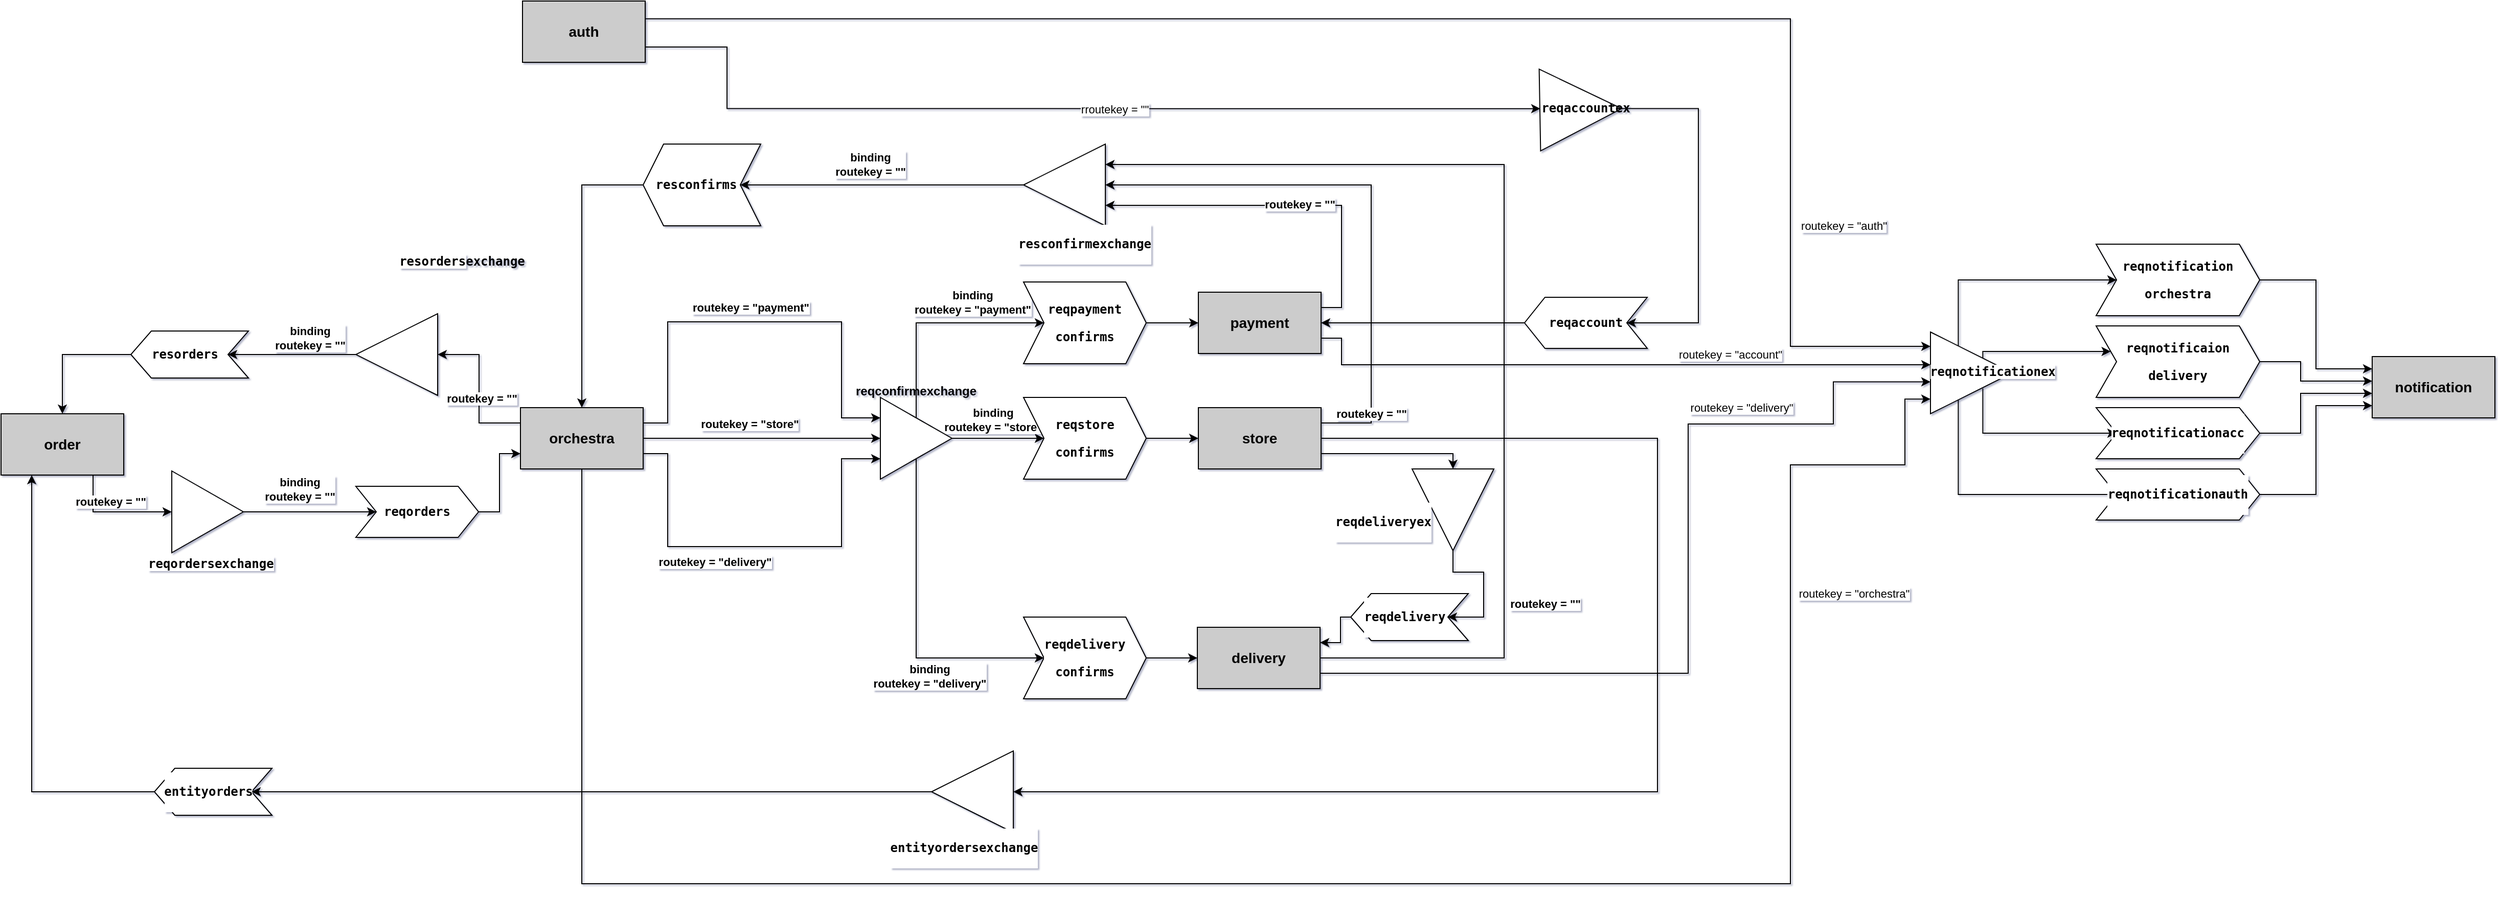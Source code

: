 <mxfile version="23.1.7" type="device">
  <diagram id="87BxgyQvodVHWM3heqh9" name="quuestructure">
    <mxGraphModel dx="3695" dy="1800" grid="1" gridSize="10" guides="1" tooltips="1" connect="1" arrows="1" fold="1" page="1" pageScale="1" pageWidth="827" pageHeight="1169" background="#ffffff" math="0" shadow="1">
      <root>
        <mxCell id="0" />
        <mxCell id="1" parent="0" />
        <mxCell id="OGI2ZfjvUltXztTD1yBJ-9" style="edgeStyle=orthogonalEdgeStyle;rounded=0;orthogonalLoop=1;jettySize=auto;html=1;exitX=0.75;exitY=1;exitDx=0;exitDy=0;entryX=0;entryY=0.5;entryDx=0;entryDy=0;" parent="1" source="TeWx9pcrd8z7VmYvdYut-1" target="OGI2ZfjvUltXztTD1yBJ-6" edge="1">
          <mxGeometry relative="1" as="geometry" />
        </mxCell>
        <mxCell id="OGI2ZfjvUltXztTD1yBJ-14" value="routekey = &quot;&quot;" style="edgeLabel;html=1;align=center;verticalAlign=middle;resizable=0;points=[];fontStyle=1" parent="OGI2ZfjvUltXztTD1yBJ-9" vertex="1" connectable="0">
          <mxGeometry x="-0.126" relative="1" as="geometry">
            <mxPoint x="3" y="-10" as="offset" />
          </mxGeometry>
        </mxCell>
        <mxCell id="TeWx9pcrd8z7VmYvdYut-1" value="order" style="rounded=0;whiteSpace=wrap;html=1;fontStyle=1;fontSize=14;fillColor=#CCCCCC;" parent="1" vertex="1">
          <mxGeometry x="-802" y="500" width="120" height="60" as="geometry" />
        </mxCell>
        <mxCell id="OGI2ZfjvUltXztTD1yBJ-18" style="edgeStyle=orthogonalEdgeStyle;rounded=0;orthogonalLoop=1;jettySize=auto;html=1;exitX=0;exitY=0.25;exitDx=0;exitDy=0;entryX=0;entryY=0.5;entryDx=0;entryDy=0;" parent="1" source="OGI2ZfjvUltXztTD1yBJ-1" target="OGI2ZfjvUltXztTD1yBJ-17" edge="1">
          <mxGeometry relative="1" as="geometry" />
        </mxCell>
        <mxCell id="OGI2ZfjvUltXztTD1yBJ-19" value="routekey = &quot;&quot;" style="edgeLabel;html=1;align=center;verticalAlign=middle;resizable=0;points=[];fontStyle=1" parent="OGI2ZfjvUltXztTD1yBJ-18" vertex="1" connectable="0">
          <mxGeometry x="-0.127" y="-2" relative="1" as="geometry">
            <mxPoint as="offset" />
          </mxGeometry>
        </mxCell>
        <mxCell id="OGI2ZfjvUltXztTD1yBJ-27" style="edgeStyle=orthogonalEdgeStyle;rounded=0;orthogonalLoop=1;jettySize=auto;html=1;exitX=1;exitY=0.25;exitDx=0;exitDy=0;entryX=0;entryY=0.25;entryDx=0;entryDy=0;" parent="1" source="OGI2ZfjvUltXztTD1yBJ-1" target="OGI2ZfjvUltXztTD1yBJ-26" edge="1">
          <mxGeometry relative="1" as="geometry">
            <Array as="points">
              <mxPoint x="-150" y="509" />
              <mxPoint x="-150" y="410" />
              <mxPoint x="20" y="410" />
              <mxPoint x="20" y="504" />
            </Array>
          </mxGeometry>
        </mxCell>
        <mxCell id="OGI2ZfjvUltXztTD1yBJ-30" value="routekey = &quot;payment&quot;" style="edgeLabel;html=1;align=center;verticalAlign=middle;resizable=0;points=[];fontStyle=1" parent="OGI2ZfjvUltXztTD1yBJ-27" vertex="1" connectable="0">
          <mxGeometry x="-0.296" relative="1" as="geometry">
            <mxPoint x="54" y="-14" as="offset" />
          </mxGeometry>
        </mxCell>
        <mxCell id="OGI2ZfjvUltXztTD1yBJ-28" style="edgeStyle=orthogonalEdgeStyle;rounded=0;orthogonalLoop=1;jettySize=auto;html=1;exitX=1;exitY=0.5;exitDx=0;exitDy=0;" parent="1" source="OGI2ZfjvUltXztTD1yBJ-1" target="OGI2ZfjvUltXztTD1yBJ-26" edge="1">
          <mxGeometry relative="1" as="geometry" />
        </mxCell>
        <mxCell id="OGI2ZfjvUltXztTD1yBJ-32" value="routekey = &quot;store&quot;" style="edgeLabel;html=1;align=center;verticalAlign=middle;resizable=0;points=[];fontStyle=1" parent="OGI2ZfjvUltXztTD1yBJ-28" vertex="1" connectable="0">
          <mxGeometry x="-0.233" y="1" relative="1" as="geometry">
            <mxPoint x="15" y="-13" as="offset" />
          </mxGeometry>
        </mxCell>
        <mxCell id="OGI2ZfjvUltXztTD1yBJ-29" style="edgeStyle=orthogonalEdgeStyle;rounded=0;orthogonalLoop=1;jettySize=auto;html=1;exitX=1;exitY=0.75;exitDx=0;exitDy=0;entryX=0;entryY=0.75;entryDx=0;entryDy=0;" parent="1" source="OGI2ZfjvUltXztTD1yBJ-1" target="OGI2ZfjvUltXztTD1yBJ-26" edge="1">
          <mxGeometry relative="1" as="geometry">
            <Array as="points">
              <mxPoint x="-150" y="539" />
              <mxPoint x="-150" y="630" />
              <mxPoint x="20" y="630" />
              <mxPoint x="20" y="544" />
            </Array>
          </mxGeometry>
        </mxCell>
        <mxCell id="OGI2ZfjvUltXztTD1yBJ-31" value="routekey = &quot;delivery&quot;" style="edgeLabel;html=1;align=center;verticalAlign=middle;resizable=0;points=[];fontStyle=1" parent="OGI2ZfjvUltXztTD1yBJ-29" vertex="1" connectable="0">
          <mxGeometry x="-0.215" y="1" relative="1" as="geometry">
            <mxPoint y="16" as="offset" />
          </mxGeometry>
        </mxCell>
        <mxCell id="cz1an13Cb-ffX7jSRgFZ-5" style="edgeStyle=orthogonalEdgeStyle;rounded=0;orthogonalLoop=1;jettySize=auto;html=1;exitX=0.5;exitY=1;exitDx=0;exitDy=0;entryX=0;entryY=0.82;entryDx=0;entryDy=0;entryPerimeter=0;" parent="1" source="OGI2ZfjvUltXztTD1yBJ-1" target="cz1an13Cb-ffX7jSRgFZ-3" edge="1">
          <mxGeometry relative="1" as="geometry">
            <Array as="points">
              <mxPoint x="-234" y="960" />
              <mxPoint x="948" y="960" />
              <mxPoint x="948" y="550" />
              <mxPoint x="1060" y="550" />
              <mxPoint x="1060" y="486" />
            </Array>
          </mxGeometry>
        </mxCell>
        <mxCell id="cz1an13Cb-ffX7jSRgFZ-31" value="routekey = &quot;orchestra&quot;" style="edgeLabel;html=1;align=center;verticalAlign=middle;resizable=0;points=[];" parent="cz1an13Cb-ffX7jSRgFZ-5" vertex="1" connectable="0">
          <mxGeometry x="-0.267" y="2" relative="1" as="geometry">
            <mxPoint x="844" y="-282" as="offset" />
          </mxGeometry>
        </mxCell>
        <mxCell id="OGI2ZfjvUltXztTD1yBJ-1" value="orchestra" style="rounded=0;whiteSpace=wrap;html=1;fontSize=14;fontStyle=1;fillColor=#CCCCCC;" parent="1" vertex="1">
          <mxGeometry x="-294" y="494" width="120" height="60" as="geometry" />
        </mxCell>
        <mxCell id="OGI2ZfjvUltXztTD1yBJ-48" style="edgeStyle=orthogonalEdgeStyle;rounded=0;orthogonalLoop=1;jettySize=auto;html=1;exitX=1;exitY=0.25;exitDx=0;exitDy=0;entryX=0;entryY=0.25;entryDx=0;entryDy=0;" parent="1" source="OGI2ZfjvUltXztTD1yBJ-2" target="OGI2ZfjvUltXztTD1yBJ-46" edge="1">
          <mxGeometry relative="1" as="geometry" />
        </mxCell>
        <mxCell id="OGI2ZfjvUltXztTD1yBJ-56" value="routekey = &quot;&quot;" style="edgeLabel;html=1;align=center;verticalAlign=middle;resizable=0;points=[];fontStyle=1" parent="OGI2ZfjvUltXztTD1yBJ-48" vertex="1" connectable="0">
          <mxGeometry x="-0.429" y="1" relative="1" as="geometry">
            <mxPoint x="-40" y="-21" as="offset" />
          </mxGeometry>
        </mxCell>
        <mxCell id="OGI2ZfjvUltXztTD1yBJ-2" value="payment" style="rounded=0;whiteSpace=wrap;html=1;fontStyle=1;fontSize=14;fillColor=#CCCCCC;" parent="1" vertex="1">
          <mxGeometry x="369" y="381" width="120" height="60" as="geometry" />
        </mxCell>
        <mxCell id="OGI2ZfjvUltXztTD1yBJ-49" style="edgeStyle=orthogonalEdgeStyle;rounded=0;orthogonalLoop=1;jettySize=auto;html=1;exitX=1;exitY=0.25;exitDx=0;exitDy=0;entryX=0;entryY=0.5;entryDx=0;entryDy=0;" parent="1" source="OGI2ZfjvUltXztTD1yBJ-3" target="OGI2ZfjvUltXztTD1yBJ-46" edge="1">
          <mxGeometry relative="1" as="geometry">
            <Array as="points">
              <mxPoint x="538" y="509" />
              <mxPoint x="538" y="276" />
            </Array>
          </mxGeometry>
        </mxCell>
        <mxCell id="OGI2ZfjvUltXztTD1yBJ-57" value="routekey = &quot;&quot;" style="edgeLabel;html=1;align=center;verticalAlign=middle;resizable=0;points=[];fontStyle=1" parent="OGI2ZfjvUltXztTD1yBJ-49" vertex="1" connectable="0">
          <mxGeometry x="-0.139" y="-2" relative="1" as="geometry">
            <mxPoint x="-2" y="175" as="offset" />
          </mxGeometry>
        </mxCell>
        <mxCell id="w-dC9MA27nYraJP2hDXT-7" style="edgeStyle=orthogonalEdgeStyle;rounded=0;orthogonalLoop=1;jettySize=auto;html=1;exitX=1;exitY=0.5;exitDx=0;exitDy=0;entryX=0;entryY=0.5;entryDx=0;entryDy=0;" parent="1" source="OGI2ZfjvUltXztTD1yBJ-3" target="w-dC9MA27nYraJP2hDXT-3" edge="1">
          <mxGeometry relative="1" as="geometry">
            <Array as="points">
              <mxPoint x="818" y="524" />
              <mxPoint x="818" y="870" />
            </Array>
          </mxGeometry>
        </mxCell>
        <mxCell id="w-dC9MA27nYraJP2hDXT-9" style="edgeStyle=orthogonalEdgeStyle;rounded=0;orthogonalLoop=1;jettySize=auto;html=1;exitX=1;exitY=0.75;exitDx=0;exitDy=0;entryX=0;entryY=0.5;entryDx=0;entryDy=0;" parent="1" source="OGI2ZfjvUltXztTD1yBJ-3" target="w-dC9MA27nYraJP2hDXT-8" edge="1">
          <mxGeometry relative="1" as="geometry">
            <Array as="points">
              <mxPoint x="618" y="539" />
            </Array>
          </mxGeometry>
        </mxCell>
        <mxCell id="OGI2ZfjvUltXztTD1yBJ-3" value="store" style="rounded=0;whiteSpace=wrap;html=1;fontStyle=1;fontSize=14;fillColor=#CCCCCC;" parent="1" vertex="1">
          <mxGeometry x="369" y="494" width="120" height="60" as="geometry" />
        </mxCell>
        <mxCell id="OGI2ZfjvUltXztTD1yBJ-50" style="edgeStyle=orthogonalEdgeStyle;rounded=0;orthogonalLoop=1;jettySize=auto;html=1;exitX=1;exitY=0.5;exitDx=0;exitDy=0;entryX=0;entryY=0.75;entryDx=0;entryDy=0;" parent="1" source="OGI2ZfjvUltXztTD1yBJ-4" target="OGI2ZfjvUltXztTD1yBJ-46" edge="1">
          <mxGeometry relative="1" as="geometry">
            <Array as="points">
              <mxPoint x="668" y="739" />
              <mxPoint x="668" y="256" />
            </Array>
          </mxGeometry>
        </mxCell>
        <mxCell id="OGI2ZfjvUltXztTD1yBJ-58" value="routekey = &quot;&quot;" style="edgeLabel;html=1;align=center;verticalAlign=middle;resizable=0;points=[];fontStyle=1" parent="OGI2ZfjvUltXztTD1yBJ-50" vertex="1" connectable="0">
          <mxGeometry x="-0.268" y="1" relative="1" as="geometry">
            <mxPoint x="41" y="152" as="offset" />
          </mxGeometry>
        </mxCell>
        <mxCell id="cz1an13Cb-ffX7jSRgFZ-9" style="edgeStyle=orthogonalEdgeStyle;rounded=0;orthogonalLoop=1;jettySize=auto;html=1;exitX=1;exitY=0.75;exitDx=0;exitDy=0;entryX=0;entryY=0.61;entryDx=0;entryDy=0;entryPerimeter=0;" parent="1" source="OGI2ZfjvUltXztTD1yBJ-4" target="cz1an13Cb-ffX7jSRgFZ-3" edge="1">
          <mxGeometry relative="1" as="geometry">
            <mxPoint x="-222" y="667.429" as="targetPoint" />
            <Array as="points">
              <mxPoint x="848" y="754" />
              <mxPoint x="848" y="510" />
              <mxPoint x="990" y="510" />
              <mxPoint x="990" y="469" />
            </Array>
          </mxGeometry>
        </mxCell>
        <mxCell id="cz1an13Cb-ffX7jSRgFZ-32" value="routekey = &quot;delivery&quot;" style="edgeLabel;html=1;align=center;verticalAlign=middle;resizable=0;points=[];" parent="cz1an13Cb-ffX7jSRgFZ-9" vertex="1" connectable="0">
          <mxGeometry x="0.116" y="5" relative="1" as="geometry">
            <mxPoint x="57" y="-128" as="offset" />
          </mxGeometry>
        </mxCell>
        <mxCell id="OGI2ZfjvUltXztTD1yBJ-4" value="delivery" style="rounded=0;whiteSpace=wrap;html=1;fontStyle=1;fontSize=14;fillColor=#CCCCCC;" parent="1" vertex="1">
          <mxGeometry x="368" y="709" width="120" height="60" as="geometry" />
        </mxCell>
        <mxCell id="OGI2ZfjvUltXztTD1yBJ-16" style="edgeStyle=orthogonalEdgeStyle;rounded=0;orthogonalLoop=1;jettySize=auto;html=1;exitX=1;exitY=0.5;exitDx=0;exitDy=0;entryX=0;entryY=0.75;entryDx=0;entryDy=0;" parent="1" source="OGI2ZfjvUltXztTD1yBJ-5" target="OGI2ZfjvUltXztTD1yBJ-1" edge="1">
          <mxGeometry relative="1" as="geometry" />
        </mxCell>
        <mxCell id="OGI2ZfjvUltXztTD1yBJ-5" value="&lt;div style=&quot;&quot;&gt;&lt;pre style=&quot;font-family:&#39;JetBrains Mono&#39;,monospace;font-size:9,8pt;&quot;&gt;reqorders&lt;/pre&gt;&lt;/div&gt;" style="shape=step;perimeter=stepPerimeter;whiteSpace=wrap;html=1;fixedSize=1;labelBackgroundColor=default;fontColor=#000000;fontStyle=1" parent="1" vertex="1">
          <mxGeometry x="-455" y="571" width="120" height="50" as="geometry" />
        </mxCell>
        <mxCell id="OGI2ZfjvUltXztTD1yBJ-7" style="edgeStyle=orthogonalEdgeStyle;rounded=0;orthogonalLoop=1;jettySize=auto;html=1;exitX=1;exitY=0.5;exitDx=0;exitDy=0;entryX=0;entryY=0.5;entryDx=0;entryDy=0;" parent="1" source="OGI2ZfjvUltXztTD1yBJ-6" target="OGI2ZfjvUltXztTD1yBJ-5" edge="1">
          <mxGeometry relative="1" as="geometry" />
        </mxCell>
        <mxCell id="OGI2ZfjvUltXztTD1yBJ-15" value="binding &lt;br&gt;routekey = &quot;&quot;" style="edgeLabel;html=1;align=center;verticalAlign=middle;resizable=0;points=[];fontStyle=1" parent="OGI2ZfjvUltXztTD1yBJ-7" vertex="1" connectable="0">
          <mxGeometry x="-0.241" y="2" relative="1" as="geometry">
            <mxPoint x="5" y="-20" as="offset" />
          </mxGeometry>
        </mxCell>
        <mxCell id="OGI2ZfjvUltXztTD1yBJ-6" value="&lt;div style=&quot;&quot;&gt;&lt;pre style=&quot;font-family:&#39;JetBrains Mono&#39;,monospace;font-size:9,8pt;&quot;&gt;&lt;br&gt;&lt;/pre&gt;&lt;/div&gt;" style="triangle;whiteSpace=wrap;html=1;labelBackgroundColor=default;fontColor=#000000;fontStyle=1" parent="1" vertex="1">
          <mxGeometry x="-635" y="556" width="70" height="80" as="geometry" />
        </mxCell>
        <mxCell id="OGI2ZfjvUltXztTD1yBJ-23" style="edgeStyle=orthogonalEdgeStyle;rounded=0;orthogonalLoop=1;jettySize=auto;html=1;exitX=1;exitY=0.5;exitDx=0;exitDy=0;entryX=0;entryY=0.5;entryDx=0;entryDy=0;fontStyle=1" parent="1" source="OGI2ZfjvUltXztTD1yBJ-17" target="OGI2ZfjvUltXztTD1yBJ-20" edge="1">
          <mxGeometry relative="1" as="geometry" />
        </mxCell>
        <mxCell id="OGI2ZfjvUltXztTD1yBJ-25" value="binding&lt;br&gt;routekey = &quot;&quot;" style="edgeLabel;html=1;align=center;verticalAlign=middle;resizable=0;points=[];fontStyle=1" parent="OGI2ZfjvUltXztTD1yBJ-23" vertex="1" connectable="0">
          <mxGeometry x="-0.191" y="1" relative="1" as="geometry">
            <mxPoint x="5" y="-17" as="offset" />
          </mxGeometry>
        </mxCell>
        <mxCell id="OGI2ZfjvUltXztTD1yBJ-17" value="&lt;div style=&quot;background-color:#1e1f22;color:#bcbec4&quot;&gt;&lt;pre style=&quot;font-family:&#39;JetBrains Mono&#39;,monospace;font-size:9,8pt;&quot;&gt;&lt;pre style=&quot;font-family:&#39;JetBrains Mono&#39;,monospace;font-size:9,8pt;&quot;&gt;&lt;br&gt;&lt;/pre&gt;&lt;/pre&gt;&lt;/div&gt;" style="triangle;whiteSpace=wrap;html=1;direction=south;rotation=90;" parent="1" vertex="1">
          <mxGeometry x="-455" y="402" width="80" height="80" as="geometry" />
        </mxCell>
        <mxCell id="OGI2ZfjvUltXztTD1yBJ-24" style="edgeStyle=orthogonalEdgeStyle;rounded=0;orthogonalLoop=1;jettySize=auto;html=1;exitX=1;exitY=0.5;exitDx=0;exitDy=0;entryX=0.5;entryY=0;entryDx=0;entryDy=0;" parent="1" source="OGI2ZfjvUltXztTD1yBJ-20" target="TeWx9pcrd8z7VmYvdYut-1" edge="1">
          <mxGeometry relative="1" as="geometry" />
        </mxCell>
        <mxCell id="OGI2ZfjvUltXztTD1yBJ-20" value="" style="shape=step;perimeter=stepPerimeter;whiteSpace=wrap;html=1;fixedSize=1;rotation=-180;" parent="1" vertex="1">
          <mxGeometry x="-675" y="419" width="115" height="46" as="geometry" />
        </mxCell>
        <mxCell id="OGI2ZfjvUltXztTD1yBJ-21" value="&lt;div style=&quot;&quot;&gt;&lt;pre style=&quot;font-family:&#39;JetBrains Mono&#39;,monospace;font-size:9,8pt;&quot;&gt;resorders&lt;/pre&gt;&lt;/div&gt;" style="text;strokeColor=none;align=center;fillColor=none;html=1;verticalAlign=middle;whiteSpace=wrap;rounded=0;fontColor=#000000;labelBackgroundColor=default;fontStyle=1" parent="1" vertex="1">
          <mxGeometry x="-652" y="427" width="60" height="30" as="geometry" />
        </mxCell>
        <mxCell id="OGI2ZfjvUltXztTD1yBJ-22" value="&lt;pre style=&quot;border-color: var(--border-color); font-family: &amp;quot;JetBrains Mono&amp;quot;, monospace;&quot;&gt;&lt;span style=&quot;background-color: rgb(255, 255, 255);&quot;&gt;&lt;b&gt;resorders&lt;/b&gt;&lt;/span&gt;&lt;b style=&quot;white-space: normal;&quot;&gt;exchange&lt;/b&gt;&lt;/pre&gt;" style="text;strokeColor=none;align=center;fillColor=none;html=1;verticalAlign=middle;whiteSpace=wrap;rounded=0;fontColor=#000000;" parent="1" vertex="1">
          <mxGeometry x="-422" y="336" width="142" height="30" as="geometry" />
        </mxCell>
        <mxCell id="OGI2ZfjvUltXztTD1yBJ-33" style="edgeStyle=orthogonalEdgeStyle;rounded=0;orthogonalLoop=1;jettySize=auto;html=1;exitX=0.5;exitY=0;exitDx=0;exitDy=0;entryX=0;entryY=0.5;entryDx=0;entryDy=0;" parent="1" source="OGI2ZfjvUltXztTD1yBJ-26" target="OGI2ZfjvUltXztTD1yBJ-34" edge="1">
          <mxGeometry relative="1" as="geometry">
            <mxPoint x="150.8" y="416" as="targetPoint" />
            <Array as="points">
              <mxPoint x="93" y="411" />
            </Array>
          </mxGeometry>
        </mxCell>
        <mxCell id="OGI2ZfjvUltXztTD1yBJ-42" value="binding&lt;br&gt;routekey = &quot;payment&quot;" style="edgeLabel;html=1;align=center;verticalAlign=middle;resizable=0;points=[];fontStyle=1" parent="OGI2ZfjvUltXztTD1yBJ-33" vertex="1" connectable="0">
          <mxGeometry x="0.231" y="1" relative="1" as="geometry">
            <mxPoint x="14" y="-19" as="offset" />
          </mxGeometry>
        </mxCell>
        <mxCell id="OGI2ZfjvUltXztTD1yBJ-37" style="edgeStyle=orthogonalEdgeStyle;rounded=0;orthogonalLoop=1;jettySize=auto;html=1;exitX=1;exitY=0.5;exitDx=0;exitDy=0;entryX=0;entryY=0.5;entryDx=0;entryDy=0;" parent="1" source="OGI2ZfjvUltXztTD1yBJ-26" target="OGI2ZfjvUltXztTD1yBJ-35" edge="1">
          <mxGeometry relative="1" as="geometry" />
        </mxCell>
        <mxCell id="OGI2ZfjvUltXztTD1yBJ-43" value="binding&lt;br&gt;routekey = &quot;store&quot;" style="edgeLabel;html=1;align=center;verticalAlign=middle;resizable=0;points=[];fontStyle=1" parent="OGI2ZfjvUltXztTD1yBJ-37" vertex="1" connectable="0">
          <mxGeometry x="-0.402" y="-3" relative="1" as="geometry">
            <mxPoint x="13" y="-21" as="offset" />
          </mxGeometry>
        </mxCell>
        <mxCell id="OGI2ZfjvUltXztTD1yBJ-38" style="edgeStyle=orthogonalEdgeStyle;rounded=0;orthogonalLoop=1;jettySize=auto;html=1;exitX=0.5;exitY=1;exitDx=0;exitDy=0;entryX=0;entryY=0.5;entryDx=0;entryDy=0;" parent="1" source="OGI2ZfjvUltXztTD1yBJ-26" target="OGI2ZfjvUltXztTD1yBJ-36" edge="1">
          <mxGeometry relative="1" as="geometry">
            <Array as="points">
              <mxPoint x="93" y="739" />
            </Array>
          </mxGeometry>
        </mxCell>
        <mxCell id="OGI2ZfjvUltXztTD1yBJ-44" value="binding&lt;br&gt;routekey = &quot;delivery&quot;" style="edgeLabel;html=1;align=center;verticalAlign=middle;resizable=0;points=[];fontStyle=1" parent="OGI2ZfjvUltXztTD1yBJ-38" vertex="1" connectable="0">
          <mxGeometry x="0.296" y="1" relative="1" as="geometry">
            <mxPoint y="19" as="offset" />
          </mxGeometry>
        </mxCell>
        <mxCell id="OGI2ZfjvUltXztTD1yBJ-26" value="&lt;div style=&quot;font-size: 10px;&quot;&gt;&lt;pre style=&quot;font-family:&#39;JetBrains Mono&#39;,monospace;font-size:9,8pt;&quot;&gt;&lt;br&gt;&lt;/pre&gt;&lt;/div&gt;" style="triangle;whiteSpace=wrap;html=1;labelBackgroundColor=default;fontColor=#000000;fontStyle=1" parent="1" vertex="1">
          <mxGeometry x="58" y="484" width="70" height="80" as="geometry" />
        </mxCell>
        <mxCell id="OGI2ZfjvUltXztTD1yBJ-39" style="edgeStyle=orthogonalEdgeStyle;rounded=0;orthogonalLoop=1;jettySize=auto;html=1;exitX=1;exitY=0.5;exitDx=0;exitDy=0;" parent="1" source="OGI2ZfjvUltXztTD1yBJ-34" target="OGI2ZfjvUltXztTD1yBJ-2" edge="1">
          <mxGeometry relative="1" as="geometry" />
        </mxCell>
        <mxCell id="OGI2ZfjvUltXztTD1yBJ-34" value="&lt;div style=&quot;&quot;&gt;&lt;pre style=&quot;font-family:&#39;JetBrains Mono&#39;,monospace;font-size:9,8pt;&quot;&gt;reqpayment&lt;/pre&gt;&lt;pre style=&quot;font-family:&#39;JetBrains Mono&#39;,monospace;font-size:9,8pt;&quot;&gt;confirms&lt;/pre&gt;&lt;/div&gt;" style="shape=step;perimeter=stepPerimeter;whiteSpace=wrap;html=1;fixedSize=1;labelBackgroundColor=default;fontColor=#000000;fontStyle=1" parent="1" vertex="1">
          <mxGeometry x="198" y="371" width="120" height="80" as="geometry" />
        </mxCell>
        <mxCell id="OGI2ZfjvUltXztTD1yBJ-40" style="edgeStyle=orthogonalEdgeStyle;rounded=0;orthogonalLoop=1;jettySize=auto;html=1;exitX=1;exitY=0.5;exitDx=0;exitDy=0;" parent="1" source="OGI2ZfjvUltXztTD1yBJ-35" target="OGI2ZfjvUltXztTD1yBJ-3" edge="1">
          <mxGeometry relative="1" as="geometry" />
        </mxCell>
        <mxCell id="OGI2ZfjvUltXztTD1yBJ-35" value="&lt;div style=&quot;&quot;&gt;&lt;pre style=&quot;font-family:&#39;JetBrains Mono&#39;,monospace;font-size:9,8pt;&quot;&gt;reqstore&lt;/pre&gt;&lt;pre style=&quot;font-family:&#39;JetBrains Mono&#39;,monospace;font-size:9,8pt;&quot;&gt;confirms&lt;/pre&gt;&lt;/div&gt;" style="shape=step;perimeter=stepPerimeter;whiteSpace=wrap;html=1;fixedSize=1;labelBackgroundColor=default;fontColor=#000000;fontStyle=1" parent="1" vertex="1">
          <mxGeometry x="198" y="484" width="120" height="80" as="geometry" />
        </mxCell>
        <mxCell id="OGI2ZfjvUltXztTD1yBJ-41" style="edgeStyle=orthogonalEdgeStyle;rounded=0;orthogonalLoop=1;jettySize=auto;html=1;exitX=1;exitY=0.5;exitDx=0;exitDy=0;entryX=0;entryY=0.5;entryDx=0;entryDy=0;" parent="1" source="OGI2ZfjvUltXztTD1yBJ-36" target="OGI2ZfjvUltXztTD1yBJ-4" edge="1">
          <mxGeometry relative="1" as="geometry" />
        </mxCell>
        <mxCell id="OGI2ZfjvUltXztTD1yBJ-36" value="&lt;div style=&quot;&quot;&gt;&lt;pre style=&quot;font-family:&#39;JetBrains Mono&#39;,monospace;font-size:9,8pt;&quot;&gt;reqdelivery&lt;/pre&gt;&lt;pre style=&quot;font-family:&#39;JetBrains Mono&#39;,monospace;font-size:9,8pt;&quot;&gt;confirms&lt;/pre&gt;&lt;/div&gt;" style="shape=step;perimeter=stepPerimeter;whiteSpace=wrap;html=1;fixedSize=1;labelBackgroundColor=default;fontColor=#000000;fontStyle=1" parent="1" vertex="1">
          <mxGeometry x="198" y="699" width="120" height="80" as="geometry" />
        </mxCell>
        <mxCell id="OGI2ZfjvUltXztTD1yBJ-53" style="edgeStyle=orthogonalEdgeStyle;rounded=0;orthogonalLoop=1;jettySize=auto;html=1;exitX=1;exitY=0.5;exitDx=0;exitDy=0;entryX=0;entryY=0.5;entryDx=0;entryDy=0;" parent="1" source="OGI2ZfjvUltXztTD1yBJ-46" target="OGI2ZfjvUltXztTD1yBJ-51" edge="1">
          <mxGeometry relative="1" as="geometry" />
        </mxCell>
        <mxCell id="OGI2ZfjvUltXztTD1yBJ-59" value="binding&lt;br style=&quot;border-color: var(--border-color);&quot;&gt;routekey = &quot;&quot;" style="edgeLabel;html=1;align=center;verticalAlign=middle;resizable=0;points=[];fontStyle=1" parent="OGI2ZfjvUltXztTD1yBJ-53" vertex="1" connectable="0">
          <mxGeometry x="0.086" y="-1" relative="1" as="geometry">
            <mxPoint y="-19" as="offset" />
          </mxGeometry>
        </mxCell>
        <mxCell id="OGI2ZfjvUltXztTD1yBJ-46" value="&lt;div style=&quot;background-color:#1e1f22;color:#bcbec4&quot;&gt;&lt;pre style=&quot;font-family:&#39;JetBrains Mono&#39;,monospace;font-size:9,8pt;&quot;&gt;&lt;pre style=&quot;font-family:&#39;JetBrains Mono&#39;,monospace;font-size:9,8pt;&quot;&gt;&lt;br&gt;&lt;/pre&gt;&lt;/pre&gt;&lt;/div&gt;" style="triangle;whiteSpace=wrap;html=1;direction=south;rotation=90;" parent="1" vertex="1">
          <mxGeometry x="198" y="236" width="80" height="80" as="geometry" />
        </mxCell>
        <mxCell id="OGI2ZfjvUltXztTD1yBJ-47" value="&lt;pre style=&quot;border-color: var(--border-color); font-family: &amp;quot;JetBrains Mono&amp;quot;, monospace;&quot;&gt;resconfirmexchange&lt;/pre&gt;" style="text;strokeColor=none;align=center;fillColor=none;html=1;verticalAlign=middle;whiteSpace=wrap;rounded=0;labelBackgroundColor=default;fontColor=#000000;fontStyle=1" parent="1" vertex="1">
          <mxGeometry x="168" y="319" width="180" height="30" as="geometry" />
        </mxCell>
        <mxCell id="OGI2ZfjvUltXztTD1yBJ-52" style="edgeStyle=orthogonalEdgeStyle;rounded=0;orthogonalLoop=1;jettySize=auto;html=1;exitX=1;exitY=0.5;exitDx=0;exitDy=0;entryX=0.5;entryY=0;entryDx=0;entryDy=0;" parent="1" source="OGI2ZfjvUltXztTD1yBJ-51" target="OGI2ZfjvUltXztTD1yBJ-1" edge="1">
          <mxGeometry relative="1" as="geometry" />
        </mxCell>
        <mxCell id="OGI2ZfjvUltXztTD1yBJ-51" value="" style="shape=step;perimeter=stepPerimeter;whiteSpace=wrap;html=1;fixedSize=1;rotation=-180;labelBackgroundColor=default;fontColor=#000000;" parent="1" vertex="1">
          <mxGeometry x="-174" y="236" width="115" height="80" as="geometry" />
        </mxCell>
        <mxCell id="OGI2ZfjvUltXztTD1yBJ-54" value="&lt;div style=&quot;&quot;&gt;&lt;pre style=&quot;font-family:&#39;JetBrains Mono&#39;,monospace;font-size:9,8pt;&quot;&gt;resconfirms&lt;/pre&gt;&lt;/div&gt;" style="text;strokeColor=none;align=center;fillColor=none;html=1;verticalAlign=middle;whiteSpace=wrap;rounded=0;fontColor=#000000;labelBackgroundColor=default;fontStyle=1" parent="1" vertex="1">
          <mxGeometry x="-152" y="261" width="60" height="30" as="geometry" />
        </mxCell>
        <mxCell id="gpQBhNdt1jSUHh6wSbSz-1" value="&lt;pre style=&quot;border-color: var(--border-color); color: rgb(0, 0, 0); font-size: 12px; font-style: normal; font-variant-ligatures: normal; font-variant-caps: normal; font-weight: 700; letter-spacing: normal; orphans: 2; text-align: center; text-indent: 0px; text-transform: none; widows: 2; word-spacing: 0px; -webkit-text-stroke-width: 0px; background-color: rgb(255, 255, 255); text-decoration-thickness: initial; text-decoration-style: initial; text-decoration-color: initial; font-family: &amp;quot;JetBrains Mono&amp;quot;, monospace;&quot;&gt;reqordersexchange&lt;/pre&gt;" style="text;whiteSpace=wrap;html=1;" parent="1" vertex="1">
          <mxGeometry x="-660" y="621" width="120" height="30" as="geometry" />
        </mxCell>
        <mxCell id="gpQBhNdt1jSUHh6wSbSz-2" value="&lt;font style=&quot;font-size: 12px;&quot;&gt;&lt;span style=&quot;font-size: 12px;&quot;&gt;reqconfirmexchange&lt;/span&gt;&lt;/font&gt;" style="text;whiteSpace=wrap;html=1;fontStyle=1;fontSize=12;" parent="1" vertex="1">
          <mxGeometry x="32" y="464" width="150" height="30" as="geometry" />
        </mxCell>
        <mxCell id="cz1an13Cb-ffX7jSRgFZ-6" style="edgeStyle=orthogonalEdgeStyle;rounded=0;orthogonalLoop=1;jettySize=auto;html=1;exitX=1;exitY=0.25;exitDx=0;exitDy=0;entryX=0;entryY=0.17;entryDx=0;entryDy=0;entryPerimeter=0;" parent="1" target="cz1an13Cb-ffX7jSRgFZ-3" edge="1">
          <mxGeometry relative="1" as="geometry">
            <mxPoint x="1085" y="436.0" as="targetPoint" />
            <Array as="points">
              <mxPoint x="948" y="113" />
              <mxPoint x="948" y="434" />
              <mxPoint x="1085" y="434" />
            </Array>
            <mxPoint x="-172.0" y="113.4" as="sourcePoint" />
          </mxGeometry>
        </mxCell>
        <mxCell id="cz1an13Cb-ffX7jSRgFZ-29" value="routekey = &quot;auth&quot;" style="edgeLabel;html=1;align=center;verticalAlign=middle;resizable=0;points=[];" parent="cz1an13Cb-ffX7jSRgFZ-6" vertex="1" connectable="0">
          <mxGeometry x="0.747" y="2" relative="1" as="geometry">
            <mxPoint x="50" y="-56" as="offset" />
          </mxGeometry>
        </mxCell>
        <mxCell id="cz1an13Cb-ffX7jSRgFZ-24" style="edgeStyle=orthogonalEdgeStyle;rounded=0;orthogonalLoop=1;jettySize=auto;html=1;entryX=0;entryY=0.5;entryDx=0;entryDy=0;exitX=1;exitY=0.5;exitDx=0;exitDy=0;exitPerimeter=0;" parent="1" source="cz1an13Cb-ffX7jSRgFZ-26" target="cz1an13Cb-ffX7jSRgFZ-22" edge="1">
          <mxGeometry relative="1" as="geometry">
            <mxPoint x="798" y="676" as="sourcePoint" />
            <Array as="points">
              <mxPoint x="858" y="201" />
              <mxPoint x="858" y="411" />
            </Array>
          </mxGeometry>
        </mxCell>
        <mxCell id="cz1an13Cb-ffX7jSRgFZ-27" style="edgeStyle=orthogonalEdgeStyle;rounded=0;orthogonalLoop=1;jettySize=auto;html=1;exitX=1;exitY=0.75;exitDx=0;exitDy=0;entryX=0.006;entryY=0.483;entryDx=0;entryDy=0;entryPerimeter=0;" parent="1" source="cz1an13Cb-ffX7jSRgFZ-1" target="cz1an13Cb-ffX7jSRgFZ-26" edge="1">
          <mxGeometry relative="1" as="geometry">
            <Array as="points">
              <mxPoint x="-92" y="141" />
              <mxPoint x="-92" y="201" />
            </Array>
          </mxGeometry>
        </mxCell>
        <mxCell id="cz1an13Cb-ffX7jSRgFZ-33" value="rroutekey = &quot;&quot;" style="edgeLabel;html=1;align=center;verticalAlign=middle;resizable=0;points=[];" parent="cz1an13Cb-ffX7jSRgFZ-27" vertex="1" connectable="0">
          <mxGeometry x="0.11" relative="1" as="geometry">
            <mxPoint as="offset" />
          </mxGeometry>
        </mxCell>
        <mxCell id="cz1an13Cb-ffX7jSRgFZ-1" value="auth" style="rounded=0;whiteSpace=wrap;html=1;fontSize=14;fontStyle=1;fillColor=#CCCCCC;" parent="1" vertex="1">
          <mxGeometry x="-292" y="96" width="120" height="60" as="geometry" />
        </mxCell>
        <mxCell id="cz1an13Cb-ffX7jSRgFZ-2" value="notification" style="rounded=0;whiteSpace=wrap;html=1;fontSize=14;fontStyle=1;fillColor=#CCCCCC;points=[[0,0,0,0,0],[0,0.2,0,0,0],[0,0.4,0,0,0],[0,0.6,0,0,0],[0,0.8,0,0,0],[0,1,0,0,0],[0.25,0,0,0,0],[0.25,1,0,0,0],[0.5,0,0,0,0],[0.5,1,0,0,0],[0.75,0,0,0,0],[0.75,1,0,0,0],[1,0,0,0,0],[1,0.25,0,0,0],[1,0.5,0,0,0],[1,0.75,0,0,0],[1,1,0,0,0]];" parent="1" vertex="1">
          <mxGeometry x="1517" y="444" width="120" height="60" as="geometry" />
        </mxCell>
        <mxCell id="cz1an13Cb-ffX7jSRgFZ-10" style="edgeStyle=orthogonalEdgeStyle;rounded=0;orthogonalLoop=1;jettySize=auto;html=1;exitX=0.64;exitY=0.69;exitDx=0;exitDy=0;exitPerimeter=0;entryX=0;entryY=0.5;entryDx=0;entryDy=0;" parent="1" source="cz1an13Cb-ffX7jSRgFZ-3" target="cz1an13Cb-ffX7jSRgFZ-13" edge="1">
          <mxGeometry relative="1" as="geometry">
            <mxPoint x="1187" y="394.952" as="targetPoint" />
            <Array as="points">
              <mxPoint x="1136" y="519" />
            </Array>
          </mxGeometry>
        </mxCell>
        <mxCell id="cz1an13Cb-ffX7jSRgFZ-19" style="edgeStyle=orthogonalEdgeStyle;rounded=0;orthogonalLoop=1;jettySize=auto;html=1;exitX=0.34;exitY=0.82;exitDx=0;exitDy=0;exitPerimeter=0;entryX=0;entryY=0.5;entryDx=0;entryDy=0;" parent="1" source="cz1an13Cb-ffX7jSRgFZ-3" target="cz1an13Cb-ffX7jSRgFZ-14" edge="1">
          <mxGeometry relative="1" as="geometry">
            <Array as="points">
              <mxPoint x="1112" y="579" />
            </Array>
          </mxGeometry>
        </mxCell>
        <mxCell id="cz1an13Cb-ffX7jSRgFZ-20" style="edgeStyle=orthogonalEdgeStyle;rounded=0;orthogonalLoop=1;jettySize=auto;html=1;exitX=0.64;exitY=0.33;exitDx=0;exitDy=0;exitPerimeter=0;" parent="1" source="cz1an13Cb-ffX7jSRgFZ-3" target="cz1an13Cb-ffX7jSRgFZ-12" edge="1">
          <mxGeometry relative="1" as="geometry">
            <Array as="points">
              <mxPoint x="1136" y="439" />
            </Array>
          </mxGeometry>
        </mxCell>
        <mxCell id="cz1an13Cb-ffX7jSRgFZ-21" style="edgeStyle=orthogonalEdgeStyle;rounded=0;orthogonalLoop=1;jettySize=auto;html=1;exitX=0.34;exitY=0.17;exitDx=0;exitDy=0;exitPerimeter=0;entryX=0;entryY=0.5;entryDx=0;entryDy=0;" parent="1" source="cz1an13Cb-ffX7jSRgFZ-3" target="cz1an13Cb-ffX7jSRgFZ-11" edge="1">
          <mxGeometry relative="1" as="geometry">
            <Array as="points">
              <mxPoint x="1112" y="369" />
            </Array>
          </mxGeometry>
        </mxCell>
        <mxCell id="cz1an13Cb-ffX7jSRgFZ-3" value="&lt;div style=&quot;background-color:#1e1f22;color:#bcbec4&quot;&gt;&lt;pre style=&quot;font-family:&#39;JetBrains Mono&#39;,monospace;font-size:9,8pt;&quot;&gt;&lt;pre style=&quot;font-family:&#39;JetBrains Mono&#39;,monospace;font-size:9,8pt;&quot;&gt;&lt;br&gt;&lt;/pre&gt;&lt;/pre&gt;&lt;/div&gt;" style="triangle;whiteSpace=wrap;html=1;direction=south;rotation=-90;points=[[0,0.17,0,0,0],[0,0.4,0,0,0],[0,0.61,0,0,0],[0,0.82,0,0,0],[0.34,0.17,0,0,0],[0.34,0.82,0,0,0],[0.64,0.33,0,0,0],[0.64,0.69,0,0,0],[1,0.5,0,0,0]];" parent="1" vertex="1">
          <mxGeometry x="1085" y="420" width="80" height="80" as="geometry" />
        </mxCell>
        <mxCell id="cz1an13Cb-ffX7jSRgFZ-4" value="&lt;pre style=&quot;border-color: var(--border-color); font-family: &amp;quot;JetBrains Mono&amp;quot;, monospace;&quot;&gt;&lt;span style=&quot;background-color: rgb(255, 255, 255);&quot;&gt;&lt;b&gt;reqnotificationex&lt;/b&gt;&lt;/span&gt;&lt;/pre&gt;" style="text;strokeColor=none;align=center;fillColor=none;html=1;verticalAlign=middle;whiteSpace=wrap;rounded=0;fontColor=#000000;" parent="1" vertex="1">
          <mxGeometry x="1075" y="444" width="142" height="30" as="geometry" />
        </mxCell>
        <mxCell id="cz1an13Cb-ffX7jSRgFZ-8" style="edgeStyle=orthogonalEdgeStyle;rounded=0;orthogonalLoop=1;jettySize=auto;html=1;exitX=1;exitY=0.75;exitDx=0;exitDy=0;entryX=0;entryY=0.4;entryDx=0;entryDy=0;entryPerimeter=0;" parent="1" source="OGI2ZfjvUltXztTD1yBJ-2" target="cz1an13Cb-ffX7jSRgFZ-3" edge="1">
          <mxGeometry relative="1" as="geometry">
            <Array as="points">
              <mxPoint x="509" y="426" />
              <mxPoint x="509" y="452" />
            </Array>
          </mxGeometry>
        </mxCell>
        <mxCell id="cz1an13Cb-ffX7jSRgFZ-30" value="routekey = &quot;account&quot;" style="edgeLabel;html=1;align=center;verticalAlign=middle;resizable=0;points=[];" parent="cz1an13Cb-ffX7jSRgFZ-8" vertex="1" connectable="0">
          <mxGeometry x="0.863" y="-2" relative="1" as="geometry">
            <mxPoint x="-154" y="-12" as="offset" />
          </mxGeometry>
        </mxCell>
        <mxCell id="cz1an13Cb-ffX7jSRgFZ-11" value="&lt;div style=&quot;&quot;&gt;&lt;pre style=&quot;font-family:&#39;JetBrains Mono&#39;,monospace;font-size:9,8pt;&quot;&gt;&lt;pre style=&quot;border-color: var(--border-color); font-family: &amp;quot;JetBrains Mono&amp;quot;, monospace;&quot;&gt;reqnotification&lt;/pre&gt;&lt;pre style=&quot;border-color: var(--border-color); font-family: &amp;quot;JetBrains Mono&amp;quot;, monospace;&quot;&gt;orchestra&lt;/pre&gt;&lt;/pre&gt;&lt;/div&gt;" style="shape=step;perimeter=stepPerimeter;whiteSpace=wrap;html=1;fixedSize=1;labelBackgroundColor=default;fontColor=#000000;fontStyle=1" parent="1" vertex="1">
          <mxGeometry x="1247" y="334" width="160" height="70" as="geometry" />
        </mxCell>
        <mxCell id="cz1an13Cb-ffX7jSRgFZ-12" value="&lt;div style=&quot;&quot;&gt;&lt;pre style=&quot;font-family:&#39;JetBrains Mono&#39;,monospace;font-size:9,8pt;&quot;&gt;reqnotificaion&lt;/pre&gt;&lt;pre style=&quot;font-family:&#39;JetBrains Mono&#39;,monospace;font-size:9,8pt;&quot;&gt;delivery&lt;/pre&gt;&lt;/div&gt;" style="shape=step;perimeter=stepPerimeter;whiteSpace=wrap;html=1;fixedSize=1;labelBackgroundColor=default;fontColor=#000000;fontStyle=1" parent="1" vertex="1">
          <mxGeometry x="1247" y="414" width="160" height="70" as="geometry" />
        </mxCell>
        <mxCell id="cz1an13Cb-ffX7jSRgFZ-13" value="&lt;div style=&quot;&quot;&gt;&lt;pre style=&quot;font-family:&#39;JetBrains Mono&#39;,monospace;font-size:9,8pt;&quot;&gt;reqnotificationacc&lt;/pre&gt;&lt;/div&gt;" style="shape=step;perimeter=stepPerimeter;whiteSpace=wrap;html=1;fixedSize=1;labelBackgroundColor=default;fontColor=#000000;fontStyle=1" parent="1" vertex="1">
          <mxGeometry x="1247" y="494" width="160" height="50" as="geometry" />
        </mxCell>
        <mxCell id="cz1an13Cb-ffX7jSRgFZ-14" value="&lt;div style=&quot;&quot;&gt;&lt;pre style=&quot;font-family:&#39;JetBrains Mono&#39;,monospace;font-size:9,8pt;&quot;&gt;reqnotificationauth&lt;/pre&gt;&lt;/div&gt;" style="shape=step;perimeter=stepPerimeter;whiteSpace=wrap;html=1;fixedSize=1;labelBackgroundColor=default;fontColor=#000000;fontStyle=1" parent="1" vertex="1">
          <mxGeometry x="1247" y="554" width="160" height="50" as="geometry" />
        </mxCell>
        <mxCell id="cz1an13Cb-ffX7jSRgFZ-15" style="edgeStyle=orthogonalEdgeStyle;rounded=0;orthogonalLoop=1;jettySize=auto;html=1;exitX=1;exitY=0.5;exitDx=0;exitDy=0;entryX=0;entryY=0.2;entryDx=0;entryDy=0;entryPerimeter=0;" parent="1" source="cz1an13Cb-ffX7jSRgFZ-11" target="cz1an13Cb-ffX7jSRgFZ-2" edge="1">
          <mxGeometry relative="1" as="geometry" />
        </mxCell>
        <mxCell id="cz1an13Cb-ffX7jSRgFZ-16" style="edgeStyle=orthogonalEdgeStyle;rounded=0;orthogonalLoop=1;jettySize=auto;html=1;exitX=1;exitY=0.5;exitDx=0;exitDy=0;entryX=0;entryY=0.4;entryDx=0;entryDy=0;entryPerimeter=0;" parent="1" source="cz1an13Cb-ffX7jSRgFZ-12" target="cz1an13Cb-ffX7jSRgFZ-2" edge="1">
          <mxGeometry relative="1" as="geometry">
            <Array as="points">
              <mxPoint x="1447" y="449" />
              <mxPoint x="1447" y="468" />
            </Array>
          </mxGeometry>
        </mxCell>
        <mxCell id="cz1an13Cb-ffX7jSRgFZ-17" style="edgeStyle=orthogonalEdgeStyle;rounded=0;orthogonalLoop=1;jettySize=auto;html=1;exitX=1;exitY=0.5;exitDx=0;exitDy=0;entryX=0;entryY=0.6;entryDx=0;entryDy=0;entryPerimeter=0;" parent="1" source="cz1an13Cb-ffX7jSRgFZ-13" target="cz1an13Cb-ffX7jSRgFZ-2" edge="1">
          <mxGeometry relative="1" as="geometry">
            <Array as="points">
              <mxPoint x="1447" y="519" />
              <mxPoint x="1447" y="480" />
            </Array>
          </mxGeometry>
        </mxCell>
        <mxCell id="cz1an13Cb-ffX7jSRgFZ-18" style="edgeStyle=orthogonalEdgeStyle;rounded=0;orthogonalLoop=1;jettySize=auto;html=1;exitX=1;exitY=0.5;exitDx=0;exitDy=0;entryX=0;entryY=0.8;entryDx=0;entryDy=0;entryPerimeter=0;" parent="1" source="cz1an13Cb-ffX7jSRgFZ-14" target="cz1an13Cb-ffX7jSRgFZ-2" edge="1">
          <mxGeometry relative="1" as="geometry" />
        </mxCell>
        <mxCell id="cz1an13Cb-ffX7jSRgFZ-23" style="edgeStyle=orthogonalEdgeStyle;rounded=0;orthogonalLoop=1;jettySize=auto;html=1;exitX=1;exitY=0.5;exitDx=0;exitDy=0;entryX=1;entryY=0.5;entryDx=0;entryDy=0;" parent="1" source="cz1an13Cb-ffX7jSRgFZ-22" target="OGI2ZfjvUltXztTD1yBJ-2" edge="1">
          <mxGeometry relative="1" as="geometry" />
        </mxCell>
        <mxCell id="cz1an13Cb-ffX7jSRgFZ-22" value="&lt;div style=&quot;&quot;&gt;&lt;pre style=&quot;font-family:&#39;JetBrains Mono&#39;,monospace;font-size:9,8pt;&quot;&gt;&lt;br&gt;&lt;/pre&gt;&lt;/div&gt;" style="shape=step;perimeter=stepPerimeter;whiteSpace=wrap;html=1;fixedSize=1;labelBackgroundColor=default;fontColor=#000000;fontStyle=1;rotation=-180;" parent="1" vertex="1">
          <mxGeometry x="688" y="386" width="120" height="50" as="geometry" />
        </mxCell>
        <mxCell id="cz1an13Cb-ffX7jSRgFZ-25" value="&lt;div style=&quot;&quot;&gt;&lt;pre style=&quot;font-family:&#39;JetBrains Mono&#39;,monospace;font-size:9,8pt;&quot;&gt;reqaccount&lt;/pre&gt;&lt;/div&gt;" style="text;strokeColor=none;align=center;fillColor=none;html=1;verticalAlign=middle;whiteSpace=wrap;rounded=0;fontColor=#000000;labelBackgroundColor=default;fontStyle=1" parent="1" vertex="1">
          <mxGeometry x="718" y="396" width="60" height="30" as="geometry" />
        </mxCell>
        <mxCell id="cz1an13Cb-ffX7jSRgFZ-26" value="&lt;div style=&quot;background-color:#1e1f22;color:#bcbec4&quot;&gt;&lt;pre style=&quot;font-family:&#39;JetBrains Mono&#39;,monospace;font-size:9,8pt;&quot;&gt;&lt;pre style=&quot;font-family:&#39;JetBrains Mono&#39;,monospace;font-size:9,8pt;&quot;&gt;&lt;br&gt;&lt;/pre&gt;&lt;/pre&gt;&lt;/div&gt;" style="triangle;whiteSpace=wrap;html=1;direction=south;rotation=-91;points=[[0,0.17,0,0,0],[0,0.4,0,0,0],[0,0.82,0,0,0],[0.34,0.17,0,0,0],[0.34,0.82,0,0,0],[0.5,1,0,0,0],[0.64,0.33,0,0,0],[0.64,0.69,0,0,0],[1,0.5,0,0,0]];" parent="1" vertex="1">
          <mxGeometry x="703" y="162" width="80" height="80" as="geometry" />
        </mxCell>
        <mxCell id="cz1an13Cb-ffX7jSRgFZ-28" value="&lt;pre style=&quot;border-color: var(--border-color);&quot;&gt;&lt;font face=&quot;JetBrains Mono, monospace&quot;&gt;&lt;b&gt;reqaccountex&lt;/b&gt;&lt;br&gt;&lt;/font&gt;&lt;/pre&gt;" style="text;strokeColor=none;align=center;fillColor=none;html=1;verticalAlign=middle;whiteSpace=wrap;rounded=0;fontColor=#000000;" parent="1" vertex="1">
          <mxGeometry x="677" y="186" width="142" height="30" as="geometry" />
        </mxCell>
        <mxCell id="w-dC9MA27nYraJP2hDXT-6" style="edgeStyle=orthogonalEdgeStyle;rounded=0;orthogonalLoop=1;jettySize=auto;html=1;exitX=1;exitY=0.5;exitDx=0;exitDy=0;entryX=0.25;entryY=1;entryDx=0;entryDy=0;" parent="1" source="w-dC9MA27nYraJP2hDXT-1" target="TeWx9pcrd8z7VmYvdYut-1" edge="1">
          <mxGeometry relative="1" as="geometry" />
        </mxCell>
        <mxCell id="w-dC9MA27nYraJP2hDXT-1" value="" style="shape=step;perimeter=stepPerimeter;whiteSpace=wrap;html=1;fixedSize=1;rotation=-180;" parent="1" vertex="1">
          <mxGeometry x="-652" y="847" width="115" height="46" as="geometry" />
        </mxCell>
        <mxCell id="w-dC9MA27nYraJP2hDXT-2" value="&lt;div style=&quot;&quot;&gt;&lt;pre style=&quot;font-family:&#39;JetBrains Mono&#39;,monospace;font-size:9,8pt;&quot;&gt;&lt;font style=&quot;font-size: 12px;&quot;&gt;entityorders&lt;/font&gt;&lt;/pre&gt;&lt;/div&gt;" style="text;strokeColor=none;align=center;fillColor=none;html=1;verticalAlign=middle;whiteSpace=wrap;rounded=0;fontColor=#000000;labelBackgroundColor=default;fontStyle=1" parent="1" vertex="1">
          <mxGeometry x="-629" y="855" width="60" height="30" as="geometry" />
        </mxCell>
        <mxCell id="w-dC9MA27nYraJP2hDXT-5" style="edgeStyle=orthogonalEdgeStyle;rounded=0;orthogonalLoop=1;jettySize=auto;html=1;exitX=1;exitY=0.5;exitDx=0;exitDy=0;entryX=0;entryY=0.5;entryDx=0;entryDy=0;" parent="1" source="w-dC9MA27nYraJP2hDXT-3" target="w-dC9MA27nYraJP2hDXT-1" edge="1">
          <mxGeometry relative="1" as="geometry">
            <Array as="points">
              <mxPoint x="-532" y="870" />
              <mxPoint x="-532" y="870" />
            </Array>
          </mxGeometry>
        </mxCell>
        <mxCell id="w-dC9MA27nYraJP2hDXT-3" value="&lt;div style=&quot;background-color:#1e1f22;color:#bcbec4&quot;&gt;&lt;pre style=&quot;font-family:&#39;JetBrains Mono&#39;,monospace;font-size:9,8pt;&quot;&gt;&lt;pre style=&quot;font-family:&#39;JetBrains Mono&#39;,monospace;font-size:9,8pt;&quot;&gt;&lt;br&gt;&lt;/pre&gt;&lt;/pre&gt;&lt;/div&gt;" style="triangle;whiteSpace=wrap;html=1;direction=south;rotation=90;" parent="1" vertex="1">
          <mxGeometry x="108" y="830" width="80" height="80" as="geometry" />
        </mxCell>
        <mxCell id="w-dC9MA27nYraJP2hDXT-4" value="&lt;pre style=&quot;border-color: var(--border-color); font-family: &amp;quot;JetBrains Mono&amp;quot;, monospace;&quot;&gt;entityordersexchange&lt;/pre&gt;" style="text;strokeColor=none;align=center;fillColor=none;html=1;verticalAlign=middle;whiteSpace=wrap;rounded=0;labelBackgroundColor=default;fontColor=#000000;fontStyle=1" parent="1" vertex="1">
          <mxGeometry x="50" y="910" width="180" height="30" as="geometry" />
        </mxCell>
        <mxCell id="w-dC9MA27nYraJP2hDXT-13" style="edgeStyle=orthogonalEdgeStyle;rounded=0;orthogonalLoop=1;jettySize=auto;html=1;exitX=1;exitY=0.5;exitDx=0;exitDy=0;entryX=0;entryY=0.5;entryDx=0;entryDy=0;" parent="1" source="w-dC9MA27nYraJP2hDXT-8" target="w-dC9MA27nYraJP2hDXT-10" edge="1">
          <mxGeometry relative="1" as="geometry">
            <Array as="points">
              <mxPoint x="618" y="655" />
              <mxPoint x="648" y="655" />
              <mxPoint x="648" y="699" />
            </Array>
          </mxGeometry>
        </mxCell>
        <mxCell id="w-dC9MA27nYraJP2hDXT-8" value="&lt;div style=&quot;background-color:#1e1f22;color:#bcbec4&quot;&gt;&lt;pre style=&quot;font-family:&#39;JetBrains Mono&#39;,monospace;font-size:9,8pt;&quot;&gt;&lt;pre style=&quot;font-family:&#39;JetBrains Mono&#39;,monospace;font-size:9,8pt;&quot;&gt;&lt;br&gt;&lt;/pre&gt;&lt;/pre&gt;&lt;/div&gt;" style="triangle;whiteSpace=wrap;html=1;direction=south;rotation=0;" parent="1" vertex="1">
          <mxGeometry x="578" y="554" width="80" height="80" as="geometry" />
        </mxCell>
        <mxCell id="w-dC9MA27nYraJP2hDXT-12" style="edgeStyle=orthogonalEdgeStyle;rounded=0;orthogonalLoop=1;jettySize=auto;html=1;exitX=1;exitY=0.5;exitDx=0;exitDy=0;entryX=1;entryY=0.25;entryDx=0;entryDy=0;" parent="1" source="w-dC9MA27nYraJP2hDXT-10" target="OGI2ZfjvUltXztTD1yBJ-4" edge="1">
          <mxGeometry relative="1" as="geometry">
            <Array as="points">
              <mxPoint x="508" y="699" />
              <mxPoint x="508" y="724" />
            </Array>
          </mxGeometry>
        </mxCell>
        <mxCell id="w-dC9MA27nYraJP2hDXT-10" value="" style="shape=step;perimeter=stepPerimeter;whiteSpace=wrap;html=1;fixedSize=1;rotation=-180;" parent="1" vertex="1">
          <mxGeometry x="518" y="676" width="115" height="46" as="geometry" />
        </mxCell>
        <mxCell id="w-dC9MA27nYraJP2hDXT-11" value="&lt;div style=&quot;&quot;&gt;&lt;pre style=&quot;font-family:&#39;JetBrains Mono&#39;,monospace;font-size:9,8pt;&quot;&gt;reqdelivery&lt;/pre&gt;&lt;/div&gt;" style="text;strokeColor=none;align=center;fillColor=none;html=1;verticalAlign=middle;whiteSpace=wrap;rounded=0;fontColor=#000000;labelBackgroundColor=default;fontStyle=1" parent="1" vertex="1">
          <mxGeometry x="541" y="684" width="60" height="30" as="geometry" />
        </mxCell>
        <mxCell id="w-dC9MA27nYraJP2hDXT-14" value="&lt;pre style=&quot;border-color: var(--border-color); font-family: &amp;quot;JetBrains Mono&amp;quot;, monospace;&quot;&gt;reqdeliveryex&lt;/pre&gt;" style="text;strokeColor=none;align=center;fillColor=none;html=1;verticalAlign=middle;whiteSpace=wrap;rounded=0;labelBackgroundColor=default;fontColor=#000000;fontStyle=1" parent="1" vertex="1">
          <mxGeometry x="460" y="591" width="180" height="30" as="geometry" />
        </mxCell>
      </root>
    </mxGraphModel>
  </diagram>
</mxfile>
